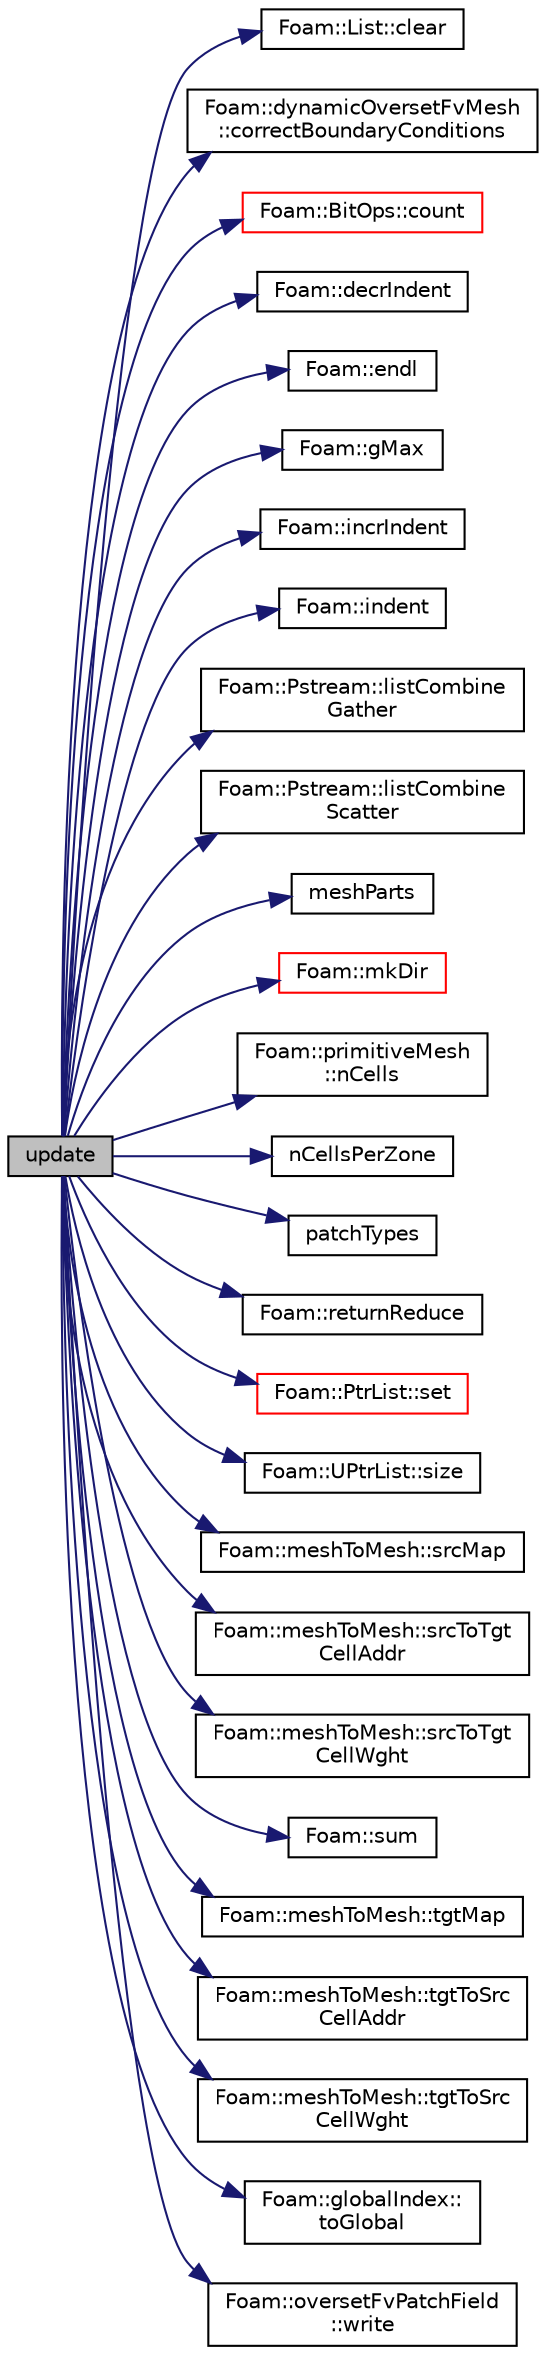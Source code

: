 digraph "update"
{
  bgcolor="transparent";
  edge [fontname="Helvetica",fontsize="10",labelfontname="Helvetica",labelfontsize="10"];
  node [fontname="Helvetica",fontsize="10",shape=record];
  rankdir="LR";
  Node1 [label="update",height=0.2,width=0.4,color="black", fillcolor="grey75", style="filled" fontcolor="black"];
  Node1 -> Node2 [color="midnightblue",fontsize="10",style="solid",fontname="Helvetica"];
  Node2 [label="Foam::List::clear",height=0.2,width=0.4,color="black",URL="$classFoam_1_1List.html#ac8bb3912a3ce86b15842e79d0b421204",tooltip="Clear the list, i.e. set size to zero. "];
  Node1 -> Node3 [color="midnightblue",fontsize="10",style="solid",fontname="Helvetica"];
  Node3 [label="Foam::dynamicOversetFvMesh\l::correctBoundaryConditions",height=0.2,width=0.4,color="black",URL="$classFoam_1_1dynamicOversetFvMesh.html#ace920cd3768fcaae92b814ff2ade1de1",tooltip="Correct boundary conditions of certain type (typeOnly = true) "];
  Node1 -> Node4 [color="midnightblue",fontsize="10",style="solid",fontname="Helvetica"];
  Node4 [label="Foam::BitOps::count",height=0.2,width=0.4,color="red",URL="$namespaceFoam_1_1BitOps.html#ab3084f7a6abc6e68ab76aa3465ed0fb0",tooltip="Count number of &#39;true&#39; entries. "];
  Node1 -> Node5 [color="midnightblue",fontsize="10",style="solid",fontname="Helvetica"];
  Node5 [label="Foam::decrIndent",height=0.2,width=0.4,color="black",URL="$namespaceFoam.html#a1c3a44e035fae1cd9d5a4a60a7e1c32b",tooltip="Decrement the indent level. "];
  Node1 -> Node6 [color="midnightblue",fontsize="10",style="solid",fontname="Helvetica"];
  Node6 [label="Foam::endl",height=0.2,width=0.4,color="black",URL="$namespaceFoam.html#a2db8fe02a0d3909e9351bb4275b23ce4",tooltip="Add newline and flush stream. "];
  Node1 -> Node7 [color="midnightblue",fontsize="10",style="solid",fontname="Helvetica"];
  Node7 [label="Foam::gMax",height=0.2,width=0.4,color="black",URL="$namespaceFoam.html#ae8d631fb8e841947408bb711abfb1e67"];
  Node1 -> Node8 [color="midnightblue",fontsize="10",style="solid",fontname="Helvetica"];
  Node8 [label="Foam::incrIndent",height=0.2,width=0.4,color="black",URL="$namespaceFoam.html#a5baff2b2334a238271b33f039e5dde5c",tooltip="Increment the indent level. "];
  Node1 -> Node9 [color="midnightblue",fontsize="10",style="solid",fontname="Helvetica"];
  Node9 [label="Foam::indent",height=0.2,width=0.4,color="black",URL="$namespaceFoam.html#ae297c57ea5b952a8bc9e4f30f7ea8701",tooltip="Indent stream. "];
  Node1 -> Node10 [color="midnightblue",fontsize="10",style="solid",fontname="Helvetica"];
  Node10 [label="Foam::Pstream::listCombine\lGather",height=0.2,width=0.4,color="black",URL="$classFoam_1_1Pstream.html#a8c0e5044dc4a942cf62b06797c3a743f"];
  Node1 -> Node11 [color="midnightblue",fontsize="10",style="solid",fontname="Helvetica"];
  Node11 [label="Foam::Pstream::listCombine\lScatter",height=0.2,width=0.4,color="black",URL="$classFoam_1_1Pstream.html#adfd4915b68ab7181dccb847976286e56",tooltip="Scatter data. Reverse of combineGather. "];
  Node1 -> Node12 [color="midnightblue",fontsize="10",style="solid",fontname="Helvetica"];
  Node12 [label="meshParts",height=0.2,width=0.4,color="black",URL="$interpolatedFaces_8H.html#a80cf612c1c6123bac7d257a08e6aa1cd"];
  Node1 -> Node13 [color="midnightblue",fontsize="10",style="solid",fontname="Helvetica"];
  Node13 [label="Foam::mkDir",height=0.2,width=0.4,color="red",URL="$namespaceFoam.html#a29d00c4f6f15a72ca273332f74137075",tooltip="Make a directory and return an error if it could not be created. "];
  Node1 -> Node14 [color="midnightblue",fontsize="10",style="solid",fontname="Helvetica"];
  Node14 [label="Foam::primitiveMesh\l::nCells",height=0.2,width=0.4,color="black",URL="$classFoam_1_1primitiveMesh.html#a64b8b46474949f76335a2cbacc8d823f",tooltip="Number of mesh cells. "];
  Node1 -> Node15 [color="midnightblue",fontsize="10",style="solid",fontname="Helvetica"];
  Node15 [label="nCellsPerZone",height=0.2,width=0.4,color="black",URL="$interpolatedFaces_8H.html#a4c97e8eaf965733b49b8059bc13877ce"];
  Node1 -> Node16 [color="midnightblue",fontsize="10",style="solid",fontname="Helvetica"];
  Node16 [label="patchTypes",height=0.2,width=0.4,color="black",URL="$readKivaGrid_8H.html#a07847cae401d1d6209dfa6c6da92093d"];
  Node1 -> Node17 [color="midnightblue",fontsize="10",style="solid",fontname="Helvetica"];
  Node17 [label="Foam::returnReduce",height=0.2,width=0.4,color="black",URL="$namespaceFoam.html#a8d528a67d2a9c6fe4fb94bc86872624b"];
  Node1 -> Node18 [color="midnightblue",fontsize="10",style="solid",fontname="Helvetica"];
  Node18 [label="Foam::PtrList::set",height=0.2,width=0.4,color="red",URL="$classFoam_1_1PtrList.html#a048776ab2f56c864e91eb71a010dcce6",tooltip="Return const pointer to element (if set) or nullptr. "];
  Node1 -> Node19 [color="midnightblue",fontsize="10",style="solid",fontname="Helvetica"];
  Node19 [label="Foam::UPtrList::size",height=0.2,width=0.4,color="black",URL="$classFoam_1_1UPtrList.html#a95603446b248fe1ecf5dc59bcc2eaff0",tooltip="The number of elements in the list. "];
  Node1 -> Node20 [color="midnightblue",fontsize="10",style="solid",fontname="Helvetica"];
  Node20 [label="Foam::meshToMesh::srcMap",height=0.2,width=0.4,color="black",URL="$classFoam_1_1meshToMesh.html#a2a13b6232292ed2de5b0ec5c2bb4d058",tooltip="Source map pointer - valid if no singleMeshProc. "];
  Node1 -> Node21 [color="midnightblue",fontsize="10",style="solid",fontname="Helvetica"];
  Node21 [label="Foam::meshToMesh::srcToTgt\lCellAddr",height=0.2,width=0.4,color="black",URL="$classFoam_1_1meshToMesh.html#a6e93dcb588776ed605affe82b4508715",tooltip="Return const access to the source to target cell addressing. "];
  Node1 -> Node22 [color="midnightblue",fontsize="10",style="solid",fontname="Helvetica"];
  Node22 [label="Foam::meshToMesh::srcToTgt\lCellWght",height=0.2,width=0.4,color="black",URL="$classFoam_1_1meshToMesh.html#aa32e844fce869c31b47fcc05972e3e62",tooltip="Return const access to the source to target cell weights. "];
  Node1 -> Node23 [color="midnightblue",fontsize="10",style="solid",fontname="Helvetica"];
  Node23 [label="Foam::sum",height=0.2,width=0.4,color="black",URL="$namespaceFoam.html#a3d8733143aad0e03b300186ab4bef137"];
  Node1 -> Node24 [color="midnightblue",fontsize="10",style="solid",fontname="Helvetica"];
  Node24 [label="Foam::meshToMesh::tgtMap",height=0.2,width=0.4,color="black",URL="$classFoam_1_1meshToMesh.html#a833df88c18222fec2c28e68d4e27b5a2",tooltip="Target map pointer - valid if no singleMeshProc. "];
  Node1 -> Node25 [color="midnightblue",fontsize="10",style="solid",fontname="Helvetica"];
  Node25 [label="Foam::meshToMesh::tgtToSrc\lCellAddr",height=0.2,width=0.4,color="black",URL="$classFoam_1_1meshToMesh.html#a314c418cbd241c3d9f697545078490bd",tooltip="Return const access to the target to source cell addressing. "];
  Node1 -> Node26 [color="midnightblue",fontsize="10",style="solid",fontname="Helvetica"];
  Node26 [label="Foam::meshToMesh::tgtToSrc\lCellWght",height=0.2,width=0.4,color="black",URL="$classFoam_1_1meshToMesh.html#a45383182824096913c354ee843aa28eb",tooltip="Return const access to the target to source cell weights. "];
  Node1 -> Node27 [color="midnightblue",fontsize="10",style="solid",fontname="Helvetica"];
  Node27 [label="Foam::globalIndex::\ltoGlobal",height=0.2,width=0.4,color="black",URL="$classFoam_1_1globalIndex.html#a7d52ac47ea25cc49744fc5658630a929",tooltip="From local to global index. "];
  Node1 -> Node28 [color="midnightblue",fontsize="10",style="solid",fontname="Helvetica"];
  Node28 [label="Foam::oversetFvPatchField\l::write",height=0.2,width=0.4,color="black",URL="$classFoam_1_1oversetFvPatchField.html#a4bc86b48333705e13add9de0db8eebd3",tooltip="Write. "];
}
